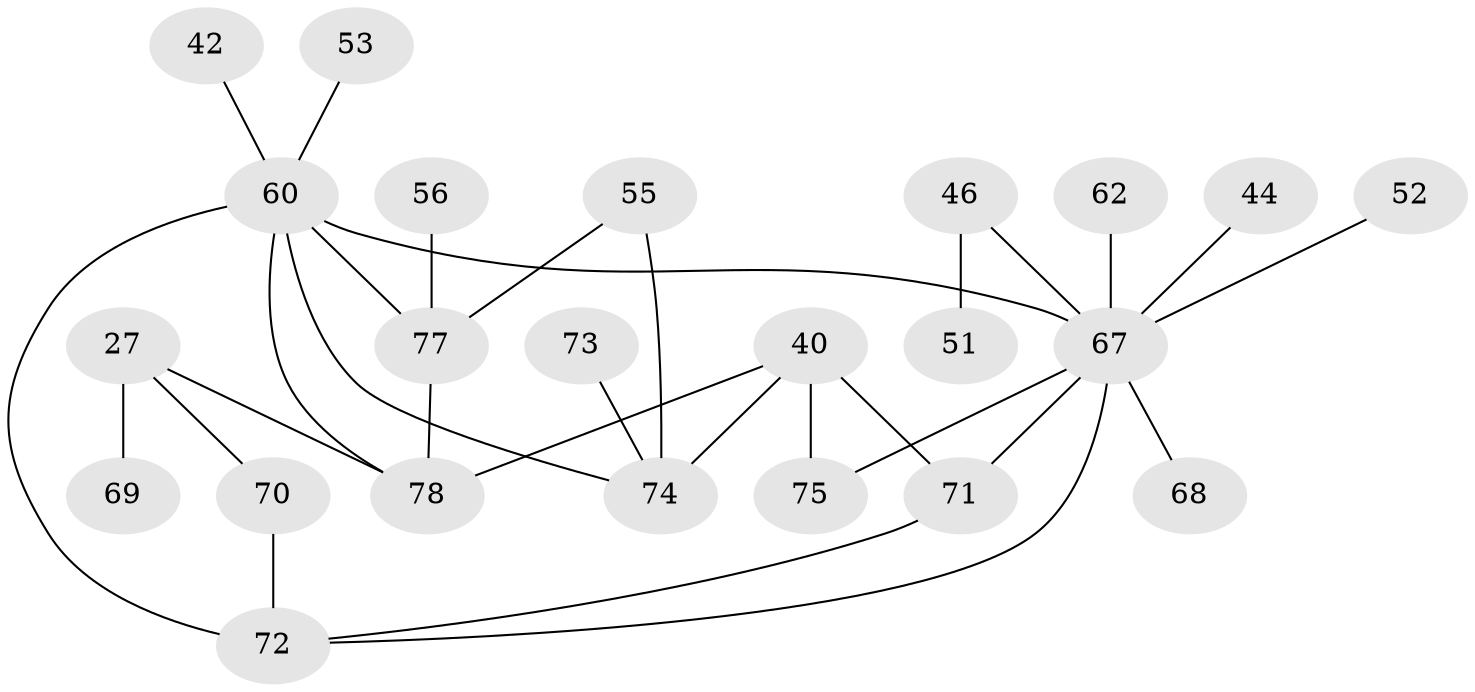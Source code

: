 // original degree distribution, {6: 0.038461538461538464, 3: 0.28205128205128205, 4: 0.038461538461538464, 5: 0.038461538461538464, 8: 0.01282051282051282, 2: 0.2692307692307692, 1: 0.32051282051282054}
// Generated by graph-tools (version 1.1) at 2025/44/03/04/25 21:44:52]
// undirected, 23 vertices, 30 edges
graph export_dot {
graph [start="1"]
  node [color=gray90,style=filled];
  27 [super="+23"];
  40 [super="+22"];
  42;
  44;
  46 [super="+7"];
  51 [super="+11+12+15"];
  52;
  53 [super="+41"];
  55;
  56 [super="+10+45"];
  60 [super="+59+8+17+31"];
  62;
  67 [super="+33+37+32+65"];
  68 [super="+57"];
  69;
  70 [super="+48"];
  71 [super="+38+58"];
  72 [super="+50"];
  73 [super="+36"];
  74 [super="+16"];
  75 [super="+64"];
  77 [super="+19+66+28"];
  78 [super="+76+26"];
  27 -- 69;
  27 -- 70;
  27 -- 78 [weight=2];
  40 -- 71;
  40 -- 75;
  40 -- 78 [weight=2];
  40 -- 74 [weight=2];
  42 -- 60;
  44 -- 67;
  46 -- 51;
  46 -- 67 [weight=3];
  52 -- 67;
  53 -- 60;
  55 -- 77;
  55 -- 74;
  56 -- 77 [weight=2];
  60 -- 78;
  60 -- 67 [weight=2];
  60 -- 74;
  60 -- 77;
  60 -- 72 [weight=2];
  62 -- 67;
  67 -- 72;
  67 -- 71;
  67 -- 75;
  67 -- 68;
  70 -- 72;
  71 -- 72;
  73 -- 74;
  77 -- 78;
}
